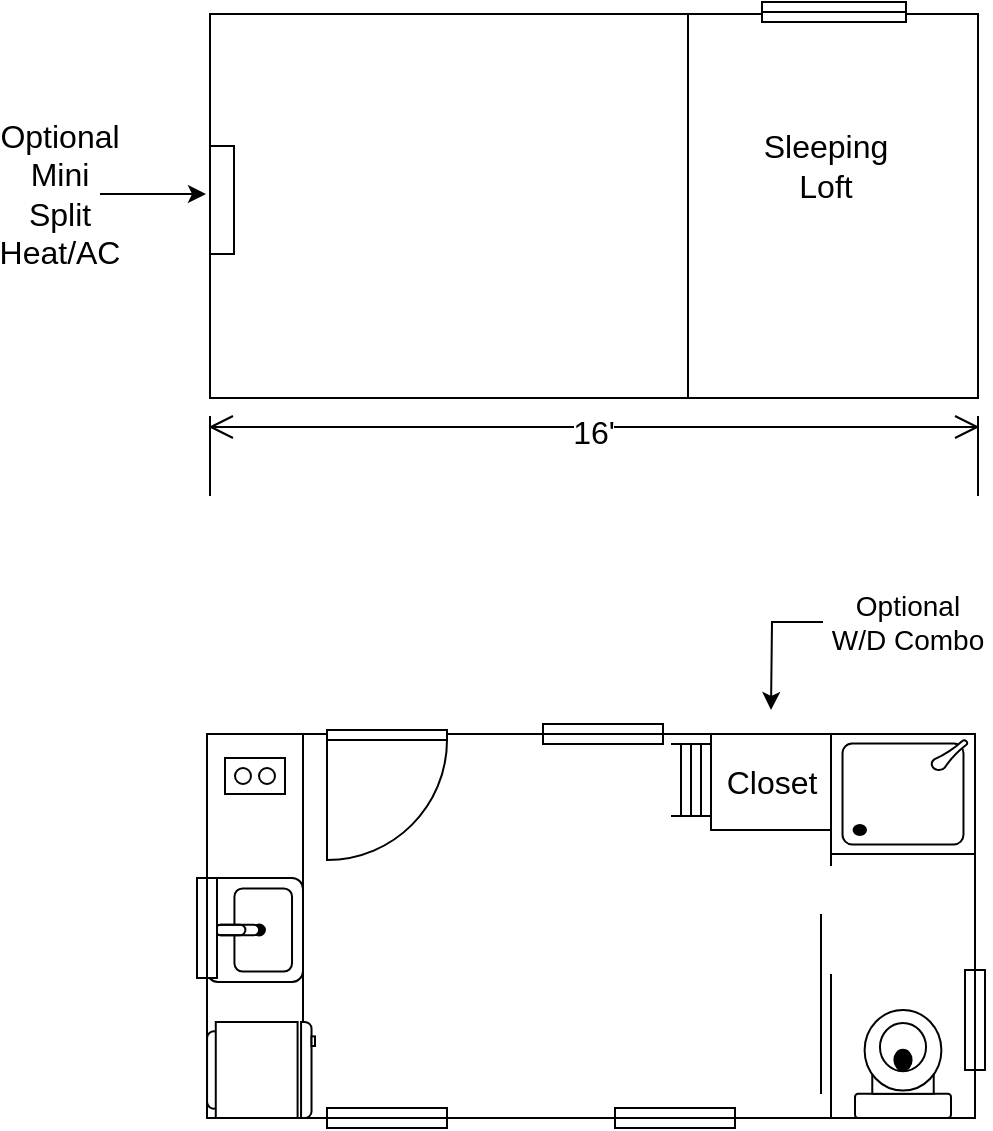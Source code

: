 <mxfile version="12.1.3" type="github" pages="1">
  <diagram id="SGxn4rbbf4xmvFjjaIz-" name="Page-1">
    <mxGraphModel dx="1955" dy="1083" grid="0" gridSize="6" guides="1" tooltips="1" connect="1" arrows="1" fold="1" page="1" pageScale="1" pageWidth="1100" pageHeight="850" math="0" shadow="0">
      <root>
        <mxCell id="0"/>
        <mxCell id="1" parent="0"/>
        <mxCell id="rbb1ejAeYVXkkltf7h_X-2" value="" style="rounded=0;whiteSpace=wrap;html=1;" vertex="1" parent="1">
          <mxGeometry x="166.5" y="408" width="384" height="192" as="geometry"/>
        </mxCell>
        <mxCell id="rbb1ejAeYVXkkltf7h_X-10" value="" style="rounded=0;whiteSpace=wrap;html=1;strokeWidth=1;direction=south;" vertex="1" parent="1">
          <mxGeometry x="166.5" y="408" width="48" height="192" as="geometry"/>
        </mxCell>
        <mxCell id="rbb1ejAeYVXkkltf7h_X-1" value="" style="rounded=0;whiteSpace=wrap;html=1;" vertex="1" parent="1">
          <mxGeometry x="168" y="48" width="384" height="192" as="geometry"/>
        </mxCell>
        <mxCell id="rbb1ejAeYVXkkltf7h_X-3" value="" style="line;strokeWidth=1;direction=south;html=1;" vertex="1" parent="1">
          <mxGeometry x="402" y="48" width="10" height="192" as="geometry"/>
        </mxCell>
        <mxCell id="rbb1ejAeYVXkkltf7h_X-4" value="" style="verticalLabelPosition=bottom;html=1;verticalAlign=top;align=center;shape=mxgraph.floorplan.window;fillColor=#ffffff;strokeWidth=1;" vertex="1" parent="1">
          <mxGeometry x="444" y="42" width="72" height="10" as="geometry"/>
        </mxCell>
        <mxCell id="rbb1ejAeYVXkkltf7h_X-5" value="" style="rounded=0;whiteSpace=wrap;html=1;strokeWidth=1;" vertex="1" parent="1">
          <mxGeometry x="168" y="114" width="12" height="54" as="geometry"/>
        </mxCell>
        <mxCell id="rbb1ejAeYVXkkltf7h_X-7" value="&lt;font style=&quot;font-size: 16px&quot;&gt;Sleeping Loft&lt;/font&gt;" style="text;html=1;strokeColor=none;fillColor=none;align=center;verticalAlign=middle;whiteSpace=wrap;rounded=0;" vertex="1" parent="1">
          <mxGeometry x="456" y="114" width="40" height="20" as="geometry"/>
        </mxCell>
        <mxCell id="rbb1ejAeYVXkkltf7h_X-8" value="" style="verticalLabelPosition=bottom;html=1;verticalAlign=top;align=center;shape=mxgraph.floorplan.refrigerator;strokeWidth=1;direction=north;" vertex="1" parent="1">
          <mxGeometry x="166.5" y="552" width="54" height="48" as="geometry"/>
        </mxCell>
        <mxCell id="rbb1ejAeYVXkkltf7h_X-9" value="" style="verticalLabelPosition=bottom;html=1;verticalAlign=top;align=center;shape=mxgraph.floorplan.sink_2;strokeWidth=1;direction=north;" vertex="1" parent="1">
          <mxGeometry x="166.5" y="480" width="48" height="52" as="geometry"/>
        </mxCell>
        <mxCell id="rbb1ejAeYVXkkltf7h_X-11" value="" style="rounded=0;whiteSpace=wrap;html=1;strokeWidth=1;" vertex="1" parent="1">
          <mxGeometry x="175.5" y="420" width="30" height="18" as="geometry"/>
        </mxCell>
        <mxCell id="rbb1ejAeYVXkkltf7h_X-12" value="" style="ellipse;whiteSpace=wrap;html=1;aspect=fixed;strokeWidth=1;" vertex="1" parent="1">
          <mxGeometry x="180.5" y="425" width="8" height="8" as="geometry"/>
        </mxCell>
        <mxCell id="rbb1ejAeYVXkkltf7h_X-13" value="" style="ellipse;whiteSpace=wrap;html=1;aspect=fixed;strokeWidth=1;" vertex="1" parent="1">
          <mxGeometry x="192.5" y="425" width="8" height="8" as="geometry"/>
        </mxCell>
        <mxCell id="rbb1ejAeYVXkkltf7h_X-17" value="" style="verticalLabelPosition=bottom;html=1;verticalAlign=top;align=center;shape=mxgraph.floorplan.doorLeft;aspect=fixed;strokeWidth=1;" vertex="1" parent="1">
          <mxGeometry x="226.5" y="406" width="60" height="64" as="geometry"/>
        </mxCell>
        <mxCell id="rbb1ejAeYVXkkltf7h_X-18" value="" style="verticalLabelPosition=bottom;html=1;verticalAlign=top;align=center;shape=mxgraph.floorplan.window;fillColor=#ffffff;strokeWidth=1;" vertex="1" parent="1">
          <mxGeometry x="334.5" y="403" width="60" height="10" as="geometry"/>
        </mxCell>
        <mxCell id="rbb1ejAeYVXkkltf7h_X-19" value="" style="verticalLabelPosition=bottom;html=1;verticalAlign=top;align=center;shape=mxgraph.floorplan.window;fillColor=#ffffff;strokeWidth=1;" vertex="1" parent="1">
          <mxGeometry x="370.5" y="595" width="60" height="10" as="geometry"/>
        </mxCell>
        <mxCell id="rbb1ejAeYVXkkltf7h_X-20" value="" style="verticalLabelPosition=bottom;html=1;verticalAlign=top;align=center;shape=mxgraph.floorplan.window;fillColor=#ffffff;strokeWidth=1;" vertex="1" parent="1">
          <mxGeometry x="226.5" y="595" width="60" height="10" as="geometry"/>
        </mxCell>
        <mxCell id="rbb1ejAeYVXkkltf7h_X-21" value="" style="line;strokeWidth=1;direction=south;html=1;" vertex="1" parent="1">
          <mxGeometry x="473.5" y="408" width="10" height="66" as="geometry"/>
        </mxCell>
        <mxCell id="rbb1ejAeYVXkkltf7h_X-22" value="" style="verticalLabelPosition=bottom;html=1;verticalAlign=top;align=center;shape=mxgraph.floorplan.shower;strokeWidth=1;" vertex="1" parent="1">
          <mxGeometry x="478.5" y="408" width="72" height="60" as="geometry"/>
        </mxCell>
        <mxCell id="rbb1ejAeYVXkkltf7h_X-23" value="" style="line;strokeWidth=1;direction=south;html=1;" vertex="1" parent="1">
          <mxGeometry x="473.5" y="528" width="10" height="72" as="geometry"/>
        </mxCell>
        <mxCell id="rbb1ejAeYVXkkltf7h_X-24" value="" style="verticalLabelPosition=bottom;html=1;verticalAlign=top;align=center;shape=mxgraph.floorplan.window;fillColor=#ffffff;strokeWidth=1;direction=south;" vertex="1" parent="1">
          <mxGeometry x="161.5" y="480" width="10" height="50" as="geometry"/>
        </mxCell>
        <mxCell id="rbb1ejAeYVXkkltf7h_X-25" value="" style="verticalLabelPosition=bottom;html=1;verticalAlign=top;align=center;shape=mxgraph.floorplan.window;fillColor=#ffffff;strokeWidth=1;direction=south;" vertex="1" parent="1">
          <mxGeometry x="545.5" y="526" width="10" height="50" as="geometry"/>
        </mxCell>
        <mxCell id="rbb1ejAeYVXkkltf7h_X-26" value="" style="verticalLabelPosition=bottom;html=1;verticalAlign=top;align=center;shape=mxgraph.floorplan.toilet;strokeWidth=1;direction=west;" vertex="1" parent="1">
          <mxGeometry x="490.5" y="546" width="48" height="54" as="geometry"/>
        </mxCell>
        <mxCell id="rbb1ejAeYVXkkltf7h_X-27" value="" style="line;strokeWidth=1;direction=south;html=1;" vertex="1" parent="1">
          <mxGeometry x="468.5" y="498" width="10" height="90" as="geometry"/>
        </mxCell>
        <mxCell id="rbb1ejAeYVXkkltf7h_X-28" value="" style="rounded=0;whiteSpace=wrap;html=1;strokeWidth=1;" vertex="1" parent="1">
          <mxGeometry x="418.5" y="408" width="60" height="48" as="geometry"/>
        </mxCell>
        <mxCell id="rbb1ejAeYVXkkltf7h_X-29" value="" style="verticalLabelPosition=bottom;html=1;verticalAlign=top;align=center;shape=mxgraph.floorplan.window;fillColor=#ffffff;strokeWidth=1;direction=south;" vertex="1" parent="1">
          <mxGeometry x="408.5" y="413" width="10" height="36" as="geometry"/>
        </mxCell>
        <mxCell id="rbb1ejAeYVXkkltf7h_X-30" value="" style="verticalLabelPosition=bottom;html=1;verticalAlign=top;align=center;shape=mxgraph.floorplan.window;fillColor=#ffffff;strokeWidth=1;direction=south;" vertex="1" parent="1">
          <mxGeometry x="403.5" y="413" width="10" height="36" as="geometry"/>
        </mxCell>
        <mxCell id="rbb1ejAeYVXkkltf7h_X-31" value="" style="line;strokeWidth=1;html=1;" vertex="1" parent="1">
          <mxGeometry x="398.5" y="408" width="20" height="10" as="geometry"/>
        </mxCell>
        <mxCell id="rbb1ejAeYVXkkltf7h_X-32" value="" style="line;strokeWidth=1;html=1;" vertex="1" parent="1">
          <mxGeometry x="398.5" y="444" width="20" height="10" as="geometry"/>
        </mxCell>
        <mxCell id="rbb1ejAeYVXkkltf7h_X-33" value="&lt;font style=&quot;font-size: 16px&quot;&gt;Closet&lt;/font&gt;" style="text;html=1;strokeColor=none;fillColor=none;align=center;verticalAlign=middle;whiteSpace=wrap;rounded=0;" vertex="1" parent="1">
          <mxGeometry x="428.5" y="422" width="40" height="20" as="geometry"/>
        </mxCell>
        <mxCell id="rbb1ejAeYVXkkltf7h_X-37" style="edgeStyle=orthogonalEdgeStyle;rounded=0;orthogonalLoop=1;jettySize=auto;html=1;" edge="1" parent="1" source="rbb1ejAeYVXkkltf7h_X-34">
          <mxGeometry relative="1" as="geometry">
            <mxPoint x="448.5" y="396" as="targetPoint"/>
          </mxGeometry>
        </mxCell>
        <mxCell id="rbb1ejAeYVXkkltf7h_X-34" value="&lt;font style=&quot;font-size: 14px&quot;&gt;Optional W/D Combo&lt;/font&gt;" style="text;html=1;strokeColor=none;fillColor=none;align=center;verticalAlign=middle;whiteSpace=wrap;rounded=0;" vertex="1" parent="1">
          <mxGeometry x="474.5" y="342" width="84" height="20" as="geometry"/>
        </mxCell>
        <mxCell id="rbb1ejAeYVXkkltf7h_X-38" value="&lt;font style=&quot;font-size: 16px&quot;&gt;16&#39;&lt;/font&gt;" style="shape=dimension;direction=west;whiteSpace=wrap;html=1;align=center;points=[];verticalAlign=top;spacingTop=-8;labelBackgroundColor=#ffffff;strokeWidth=1;" vertex="1" parent="1">
          <mxGeometry x="168" y="249" width="384" height="40" as="geometry"/>
        </mxCell>
        <mxCell id="rbb1ejAeYVXkkltf7h_X-40" value="" style="edgeStyle=orthogonalEdgeStyle;rounded=0;orthogonalLoop=1;jettySize=auto;html=1;" edge="1" parent="1" source="rbb1ejAeYVXkkltf7h_X-39">
          <mxGeometry relative="1" as="geometry">
            <mxPoint x="166" y="138" as="targetPoint"/>
          </mxGeometry>
        </mxCell>
        <mxCell id="rbb1ejAeYVXkkltf7h_X-39" value="&lt;div style=&quot;font-size: 16px&quot;&gt;&lt;font style=&quot;font-size: 16px&quot;&gt;Optional Mini Split&lt;/font&gt;&lt;/div&gt;&lt;div style=&quot;font-size: 16px&quot;&gt;&lt;font style=&quot;font-size: 16px&quot;&gt;Heat/AC&lt;br&gt;&lt;/font&gt;&lt;/div&gt;" style="text;html=1;strokeColor=none;fillColor=none;align=center;verticalAlign=middle;whiteSpace=wrap;rounded=0;" vertex="1" parent="1">
          <mxGeometry x="73" y="128" width="40" height="20" as="geometry"/>
        </mxCell>
      </root>
    </mxGraphModel>
  </diagram>
</mxfile>
